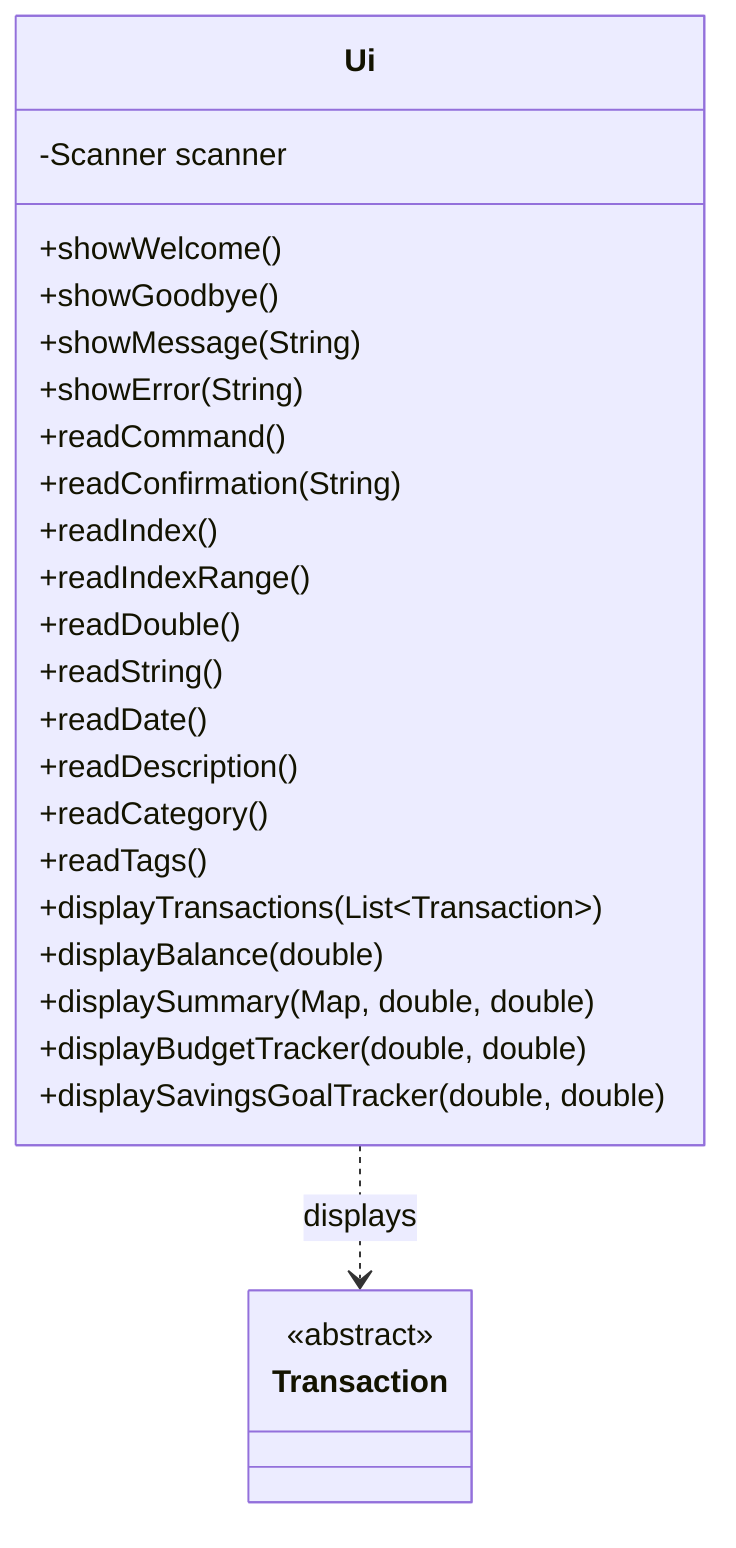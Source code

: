 classDiagram
    class Ui {
        -Scanner scanner
        +showWelcome()
        +showGoodbye()
        +showMessage(String)
        +showError(String)
        +readCommand()
        +readConfirmation(String)
        +readIndex()
        +readIndexRange()
        +readDouble()
        +readString()
        +readDate()
        +readDescription()
        +readCategory()
        +readTags()
        +displayTransactions(List~Transaction~)
        +displayBalance(double)
        +displaySummary(Map, double, double)
        +displayBudgetTracker(double, double)
        +displaySavingsGoalTracker(double, double)
    }

    class Transaction {
        <<abstract>>
    }

    Ui ..> Transaction : displays